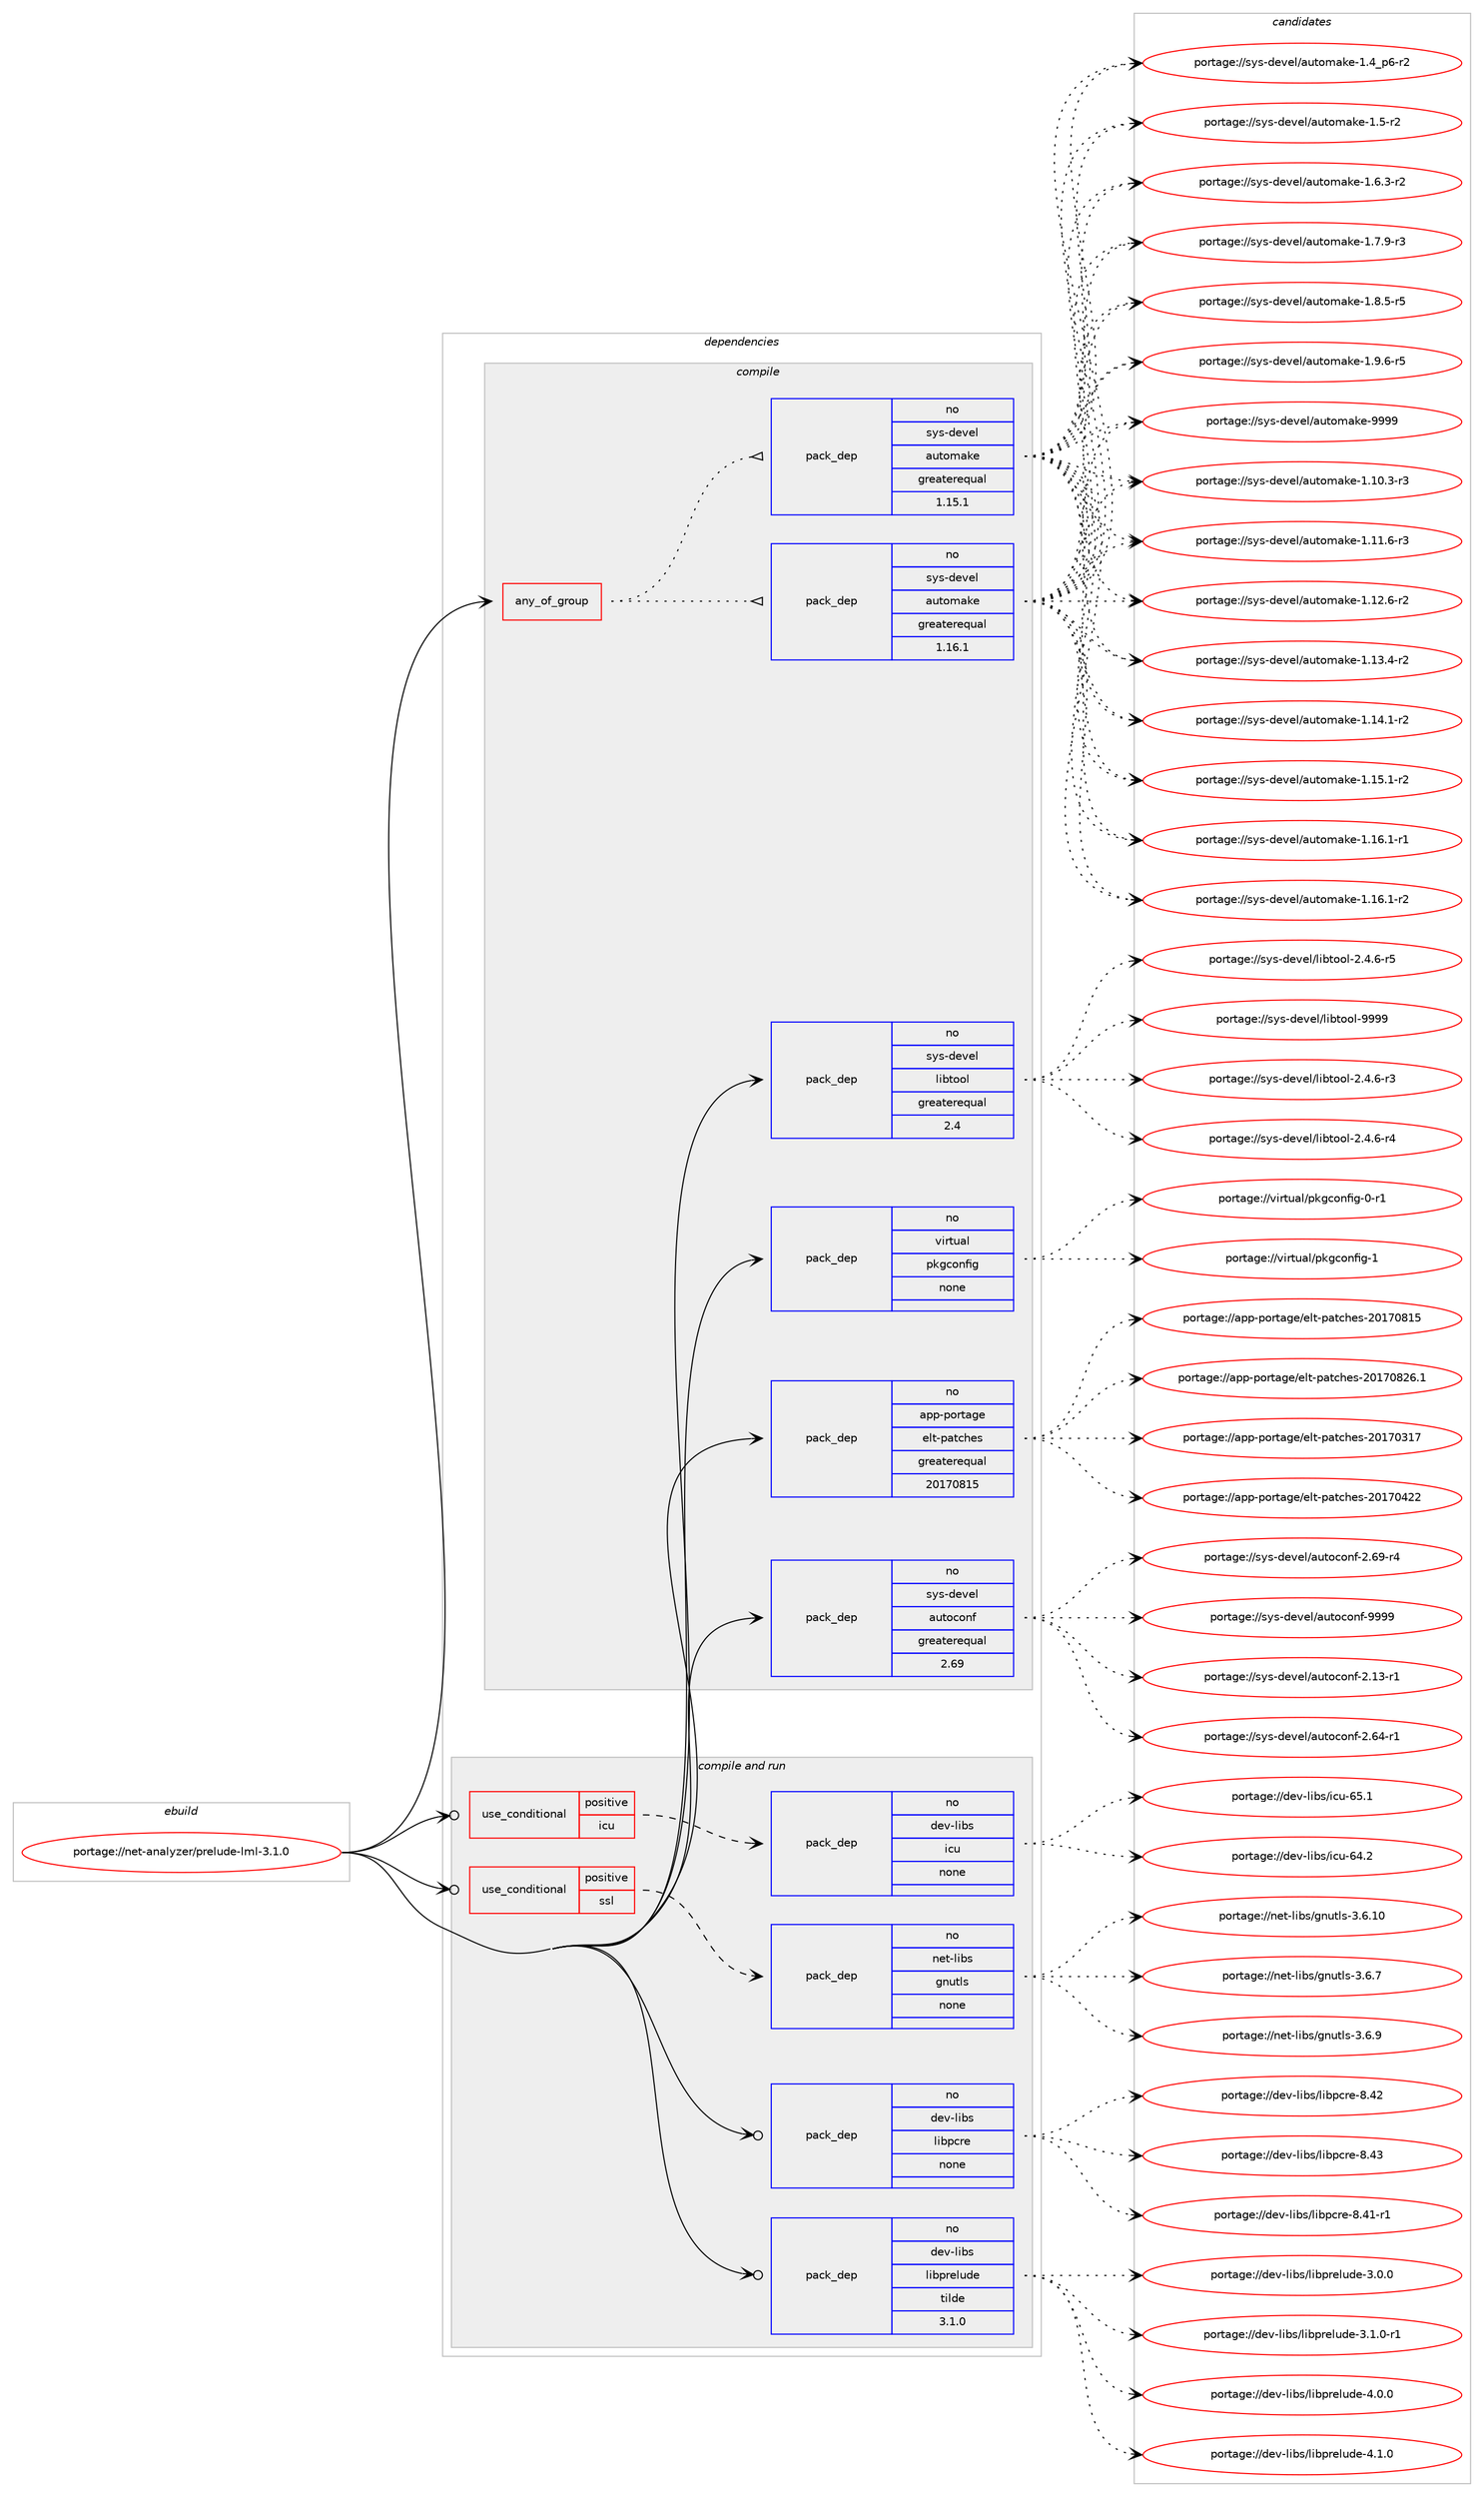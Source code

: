 digraph prolog {

# *************
# Graph options
# *************

newrank=true;
concentrate=true;
compound=true;
graph [rankdir=LR,fontname=Helvetica,fontsize=10,ranksep=1.5];#, ranksep=2.5, nodesep=0.2];
edge  [arrowhead=vee];
node  [fontname=Helvetica,fontsize=10];

# **********
# The ebuild
# **********

subgraph cluster_leftcol {
color=gray;
rank=same;
label=<<i>ebuild</i>>;
id [label="portage://net-analyzer/prelude-lml-3.1.0", color=red, width=4, href="../net-analyzer/prelude-lml-3.1.0.svg"];
}

# ****************
# The dependencies
# ****************

subgraph cluster_midcol {
color=gray;
label=<<i>dependencies</i>>;
subgraph cluster_compile {
fillcolor="#eeeeee";
style=filled;
label=<<i>compile</i>>;
subgraph any5588 {
dependency348291 [label=<<TABLE BORDER="0" CELLBORDER="1" CELLSPACING="0" CELLPADDING="4"><TR><TD CELLPADDING="10">any_of_group</TD></TR></TABLE>>, shape=none, color=red];subgraph pack255730 {
dependency348292 [label=<<TABLE BORDER="0" CELLBORDER="1" CELLSPACING="0" CELLPADDING="4" WIDTH="220"><TR><TD ROWSPAN="6" CELLPADDING="30">pack_dep</TD></TR><TR><TD WIDTH="110">no</TD></TR><TR><TD>sys-devel</TD></TR><TR><TD>automake</TD></TR><TR><TD>greaterequal</TD></TR><TR><TD>1.16.1</TD></TR></TABLE>>, shape=none, color=blue];
}
dependency348291:e -> dependency348292:w [weight=20,style="dotted",arrowhead="oinv"];
subgraph pack255731 {
dependency348293 [label=<<TABLE BORDER="0" CELLBORDER="1" CELLSPACING="0" CELLPADDING="4" WIDTH="220"><TR><TD ROWSPAN="6" CELLPADDING="30">pack_dep</TD></TR><TR><TD WIDTH="110">no</TD></TR><TR><TD>sys-devel</TD></TR><TR><TD>automake</TD></TR><TR><TD>greaterequal</TD></TR><TR><TD>1.15.1</TD></TR></TABLE>>, shape=none, color=blue];
}
dependency348291:e -> dependency348293:w [weight=20,style="dotted",arrowhead="oinv"];
}
id:e -> dependency348291:w [weight=20,style="solid",arrowhead="vee"];
subgraph pack255732 {
dependency348294 [label=<<TABLE BORDER="0" CELLBORDER="1" CELLSPACING="0" CELLPADDING="4" WIDTH="220"><TR><TD ROWSPAN="6" CELLPADDING="30">pack_dep</TD></TR><TR><TD WIDTH="110">no</TD></TR><TR><TD>app-portage</TD></TR><TR><TD>elt-patches</TD></TR><TR><TD>greaterequal</TD></TR><TR><TD>20170815</TD></TR></TABLE>>, shape=none, color=blue];
}
id:e -> dependency348294:w [weight=20,style="solid",arrowhead="vee"];
subgraph pack255733 {
dependency348295 [label=<<TABLE BORDER="0" CELLBORDER="1" CELLSPACING="0" CELLPADDING="4" WIDTH="220"><TR><TD ROWSPAN="6" CELLPADDING="30">pack_dep</TD></TR><TR><TD WIDTH="110">no</TD></TR><TR><TD>sys-devel</TD></TR><TR><TD>autoconf</TD></TR><TR><TD>greaterequal</TD></TR><TR><TD>2.69</TD></TR></TABLE>>, shape=none, color=blue];
}
id:e -> dependency348295:w [weight=20,style="solid",arrowhead="vee"];
subgraph pack255734 {
dependency348296 [label=<<TABLE BORDER="0" CELLBORDER="1" CELLSPACING="0" CELLPADDING="4" WIDTH="220"><TR><TD ROWSPAN="6" CELLPADDING="30">pack_dep</TD></TR><TR><TD WIDTH="110">no</TD></TR><TR><TD>sys-devel</TD></TR><TR><TD>libtool</TD></TR><TR><TD>greaterequal</TD></TR><TR><TD>2.4</TD></TR></TABLE>>, shape=none, color=blue];
}
id:e -> dependency348296:w [weight=20,style="solid",arrowhead="vee"];
subgraph pack255735 {
dependency348297 [label=<<TABLE BORDER="0" CELLBORDER="1" CELLSPACING="0" CELLPADDING="4" WIDTH="220"><TR><TD ROWSPAN="6" CELLPADDING="30">pack_dep</TD></TR><TR><TD WIDTH="110">no</TD></TR><TR><TD>virtual</TD></TR><TR><TD>pkgconfig</TD></TR><TR><TD>none</TD></TR><TR><TD></TD></TR></TABLE>>, shape=none, color=blue];
}
id:e -> dependency348297:w [weight=20,style="solid",arrowhead="vee"];
}
subgraph cluster_compileandrun {
fillcolor="#eeeeee";
style=filled;
label=<<i>compile and run</i>>;
subgraph cond86828 {
dependency348298 [label=<<TABLE BORDER="0" CELLBORDER="1" CELLSPACING="0" CELLPADDING="4"><TR><TD ROWSPAN="3" CELLPADDING="10">use_conditional</TD></TR><TR><TD>positive</TD></TR><TR><TD>icu</TD></TR></TABLE>>, shape=none, color=red];
subgraph pack255736 {
dependency348299 [label=<<TABLE BORDER="0" CELLBORDER="1" CELLSPACING="0" CELLPADDING="4" WIDTH="220"><TR><TD ROWSPAN="6" CELLPADDING="30">pack_dep</TD></TR><TR><TD WIDTH="110">no</TD></TR><TR><TD>dev-libs</TD></TR><TR><TD>icu</TD></TR><TR><TD>none</TD></TR><TR><TD></TD></TR></TABLE>>, shape=none, color=blue];
}
dependency348298:e -> dependency348299:w [weight=20,style="dashed",arrowhead="vee"];
}
id:e -> dependency348298:w [weight=20,style="solid",arrowhead="odotvee"];
subgraph cond86829 {
dependency348300 [label=<<TABLE BORDER="0" CELLBORDER="1" CELLSPACING="0" CELLPADDING="4"><TR><TD ROWSPAN="3" CELLPADDING="10">use_conditional</TD></TR><TR><TD>positive</TD></TR><TR><TD>ssl</TD></TR></TABLE>>, shape=none, color=red];
subgraph pack255737 {
dependency348301 [label=<<TABLE BORDER="0" CELLBORDER="1" CELLSPACING="0" CELLPADDING="4" WIDTH="220"><TR><TD ROWSPAN="6" CELLPADDING="30">pack_dep</TD></TR><TR><TD WIDTH="110">no</TD></TR><TR><TD>net-libs</TD></TR><TR><TD>gnutls</TD></TR><TR><TD>none</TD></TR><TR><TD></TD></TR></TABLE>>, shape=none, color=blue];
}
dependency348300:e -> dependency348301:w [weight=20,style="dashed",arrowhead="vee"];
}
id:e -> dependency348300:w [weight=20,style="solid",arrowhead="odotvee"];
subgraph pack255738 {
dependency348302 [label=<<TABLE BORDER="0" CELLBORDER="1" CELLSPACING="0" CELLPADDING="4" WIDTH="220"><TR><TD ROWSPAN="6" CELLPADDING="30">pack_dep</TD></TR><TR><TD WIDTH="110">no</TD></TR><TR><TD>dev-libs</TD></TR><TR><TD>libpcre</TD></TR><TR><TD>none</TD></TR><TR><TD></TD></TR></TABLE>>, shape=none, color=blue];
}
id:e -> dependency348302:w [weight=20,style="solid",arrowhead="odotvee"];
subgraph pack255739 {
dependency348303 [label=<<TABLE BORDER="0" CELLBORDER="1" CELLSPACING="0" CELLPADDING="4" WIDTH="220"><TR><TD ROWSPAN="6" CELLPADDING="30">pack_dep</TD></TR><TR><TD WIDTH="110">no</TD></TR><TR><TD>dev-libs</TD></TR><TR><TD>libprelude</TD></TR><TR><TD>tilde</TD></TR><TR><TD>3.1.0</TD></TR></TABLE>>, shape=none, color=blue];
}
id:e -> dependency348303:w [weight=20,style="solid",arrowhead="odotvee"];
}
subgraph cluster_run {
fillcolor="#eeeeee";
style=filled;
label=<<i>run</i>>;
}
}

# **************
# The candidates
# **************

subgraph cluster_choices {
rank=same;
color=gray;
label=<<i>candidates</i>>;

subgraph choice255730 {
color=black;
nodesep=1;
choiceportage11512111545100101118101108479711711611110997107101454946494846514511451 [label="portage://sys-devel/automake-1.10.3-r3", color=red, width=4,href="../sys-devel/automake-1.10.3-r3.svg"];
choiceportage11512111545100101118101108479711711611110997107101454946494946544511451 [label="portage://sys-devel/automake-1.11.6-r3", color=red, width=4,href="../sys-devel/automake-1.11.6-r3.svg"];
choiceportage11512111545100101118101108479711711611110997107101454946495046544511450 [label="portage://sys-devel/automake-1.12.6-r2", color=red, width=4,href="../sys-devel/automake-1.12.6-r2.svg"];
choiceportage11512111545100101118101108479711711611110997107101454946495146524511450 [label="portage://sys-devel/automake-1.13.4-r2", color=red, width=4,href="../sys-devel/automake-1.13.4-r2.svg"];
choiceportage11512111545100101118101108479711711611110997107101454946495246494511450 [label="portage://sys-devel/automake-1.14.1-r2", color=red, width=4,href="../sys-devel/automake-1.14.1-r2.svg"];
choiceportage11512111545100101118101108479711711611110997107101454946495346494511450 [label="portage://sys-devel/automake-1.15.1-r2", color=red, width=4,href="../sys-devel/automake-1.15.1-r2.svg"];
choiceportage11512111545100101118101108479711711611110997107101454946495446494511449 [label="portage://sys-devel/automake-1.16.1-r1", color=red, width=4,href="../sys-devel/automake-1.16.1-r1.svg"];
choiceportage11512111545100101118101108479711711611110997107101454946495446494511450 [label="portage://sys-devel/automake-1.16.1-r2", color=red, width=4,href="../sys-devel/automake-1.16.1-r2.svg"];
choiceportage115121115451001011181011084797117116111109971071014549465295112544511450 [label="portage://sys-devel/automake-1.4_p6-r2", color=red, width=4,href="../sys-devel/automake-1.4_p6-r2.svg"];
choiceportage11512111545100101118101108479711711611110997107101454946534511450 [label="portage://sys-devel/automake-1.5-r2", color=red, width=4,href="../sys-devel/automake-1.5-r2.svg"];
choiceportage115121115451001011181011084797117116111109971071014549465446514511450 [label="portage://sys-devel/automake-1.6.3-r2", color=red, width=4,href="../sys-devel/automake-1.6.3-r2.svg"];
choiceportage115121115451001011181011084797117116111109971071014549465546574511451 [label="portage://sys-devel/automake-1.7.9-r3", color=red, width=4,href="../sys-devel/automake-1.7.9-r3.svg"];
choiceportage115121115451001011181011084797117116111109971071014549465646534511453 [label="portage://sys-devel/automake-1.8.5-r5", color=red, width=4,href="../sys-devel/automake-1.8.5-r5.svg"];
choiceportage115121115451001011181011084797117116111109971071014549465746544511453 [label="portage://sys-devel/automake-1.9.6-r5", color=red, width=4,href="../sys-devel/automake-1.9.6-r5.svg"];
choiceportage115121115451001011181011084797117116111109971071014557575757 [label="portage://sys-devel/automake-9999", color=red, width=4,href="../sys-devel/automake-9999.svg"];
dependency348292:e -> choiceportage11512111545100101118101108479711711611110997107101454946494846514511451:w [style=dotted,weight="100"];
dependency348292:e -> choiceportage11512111545100101118101108479711711611110997107101454946494946544511451:w [style=dotted,weight="100"];
dependency348292:e -> choiceportage11512111545100101118101108479711711611110997107101454946495046544511450:w [style=dotted,weight="100"];
dependency348292:e -> choiceportage11512111545100101118101108479711711611110997107101454946495146524511450:w [style=dotted,weight="100"];
dependency348292:e -> choiceportage11512111545100101118101108479711711611110997107101454946495246494511450:w [style=dotted,weight="100"];
dependency348292:e -> choiceportage11512111545100101118101108479711711611110997107101454946495346494511450:w [style=dotted,weight="100"];
dependency348292:e -> choiceportage11512111545100101118101108479711711611110997107101454946495446494511449:w [style=dotted,weight="100"];
dependency348292:e -> choiceportage11512111545100101118101108479711711611110997107101454946495446494511450:w [style=dotted,weight="100"];
dependency348292:e -> choiceportage115121115451001011181011084797117116111109971071014549465295112544511450:w [style=dotted,weight="100"];
dependency348292:e -> choiceportage11512111545100101118101108479711711611110997107101454946534511450:w [style=dotted,weight="100"];
dependency348292:e -> choiceportage115121115451001011181011084797117116111109971071014549465446514511450:w [style=dotted,weight="100"];
dependency348292:e -> choiceportage115121115451001011181011084797117116111109971071014549465546574511451:w [style=dotted,weight="100"];
dependency348292:e -> choiceportage115121115451001011181011084797117116111109971071014549465646534511453:w [style=dotted,weight="100"];
dependency348292:e -> choiceportage115121115451001011181011084797117116111109971071014549465746544511453:w [style=dotted,weight="100"];
dependency348292:e -> choiceportage115121115451001011181011084797117116111109971071014557575757:w [style=dotted,weight="100"];
}
subgraph choice255731 {
color=black;
nodesep=1;
choiceportage11512111545100101118101108479711711611110997107101454946494846514511451 [label="portage://sys-devel/automake-1.10.3-r3", color=red, width=4,href="../sys-devel/automake-1.10.3-r3.svg"];
choiceportage11512111545100101118101108479711711611110997107101454946494946544511451 [label="portage://sys-devel/automake-1.11.6-r3", color=red, width=4,href="../sys-devel/automake-1.11.6-r3.svg"];
choiceportage11512111545100101118101108479711711611110997107101454946495046544511450 [label="portage://sys-devel/automake-1.12.6-r2", color=red, width=4,href="../sys-devel/automake-1.12.6-r2.svg"];
choiceportage11512111545100101118101108479711711611110997107101454946495146524511450 [label="portage://sys-devel/automake-1.13.4-r2", color=red, width=4,href="../sys-devel/automake-1.13.4-r2.svg"];
choiceportage11512111545100101118101108479711711611110997107101454946495246494511450 [label="portage://sys-devel/automake-1.14.1-r2", color=red, width=4,href="../sys-devel/automake-1.14.1-r2.svg"];
choiceportage11512111545100101118101108479711711611110997107101454946495346494511450 [label="portage://sys-devel/automake-1.15.1-r2", color=red, width=4,href="../sys-devel/automake-1.15.1-r2.svg"];
choiceportage11512111545100101118101108479711711611110997107101454946495446494511449 [label="portage://sys-devel/automake-1.16.1-r1", color=red, width=4,href="../sys-devel/automake-1.16.1-r1.svg"];
choiceportage11512111545100101118101108479711711611110997107101454946495446494511450 [label="portage://sys-devel/automake-1.16.1-r2", color=red, width=4,href="../sys-devel/automake-1.16.1-r2.svg"];
choiceportage115121115451001011181011084797117116111109971071014549465295112544511450 [label="portage://sys-devel/automake-1.4_p6-r2", color=red, width=4,href="../sys-devel/automake-1.4_p6-r2.svg"];
choiceportage11512111545100101118101108479711711611110997107101454946534511450 [label="portage://sys-devel/automake-1.5-r2", color=red, width=4,href="../sys-devel/automake-1.5-r2.svg"];
choiceportage115121115451001011181011084797117116111109971071014549465446514511450 [label="portage://sys-devel/automake-1.6.3-r2", color=red, width=4,href="../sys-devel/automake-1.6.3-r2.svg"];
choiceportage115121115451001011181011084797117116111109971071014549465546574511451 [label="portage://sys-devel/automake-1.7.9-r3", color=red, width=4,href="../sys-devel/automake-1.7.9-r3.svg"];
choiceportage115121115451001011181011084797117116111109971071014549465646534511453 [label="portage://sys-devel/automake-1.8.5-r5", color=red, width=4,href="../sys-devel/automake-1.8.5-r5.svg"];
choiceportage115121115451001011181011084797117116111109971071014549465746544511453 [label="portage://sys-devel/automake-1.9.6-r5", color=red, width=4,href="../sys-devel/automake-1.9.6-r5.svg"];
choiceportage115121115451001011181011084797117116111109971071014557575757 [label="portage://sys-devel/automake-9999", color=red, width=4,href="../sys-devel/automake-9999.svg"];
dependency348293:e -> choiceportage11512111545100101118101108479711711611110997107101454946494846514511451:w [style=dotted,weight="100"];
dependency348293:e -> choiceportage11512111545100101118101108479711711611110997107101454946494946544511451:w [style=dotted,weight="100"];
dependency348293:e -> choiceportage11512111545100101118101108479711711611110997107101454946495046544511450:w [style=dotted,weight="100"];
dependency348293:e -> choiceportage11512111545100101118101108479711711611110997107101454946495146524511450:w [style=dotted,weight="100"];
dependency348293:e -> choiceportage11512111545100101118101108479711711611110997107101454946495246494511450:w [style=dotted,weight="100"];
dependency348293:e -> choiceportage11512111545100101118101108479711711611110997107101454946495346494511450:w [style=dotted,weight="100"];
dependency348293:e -> choiceportage11512111545100101118101108479711711611110997107101454946495446494511449:w [style=dotted,weight="100"];
dependency348293:e -> choiceportage11512111545100101118101108479711711611110997107101454946495446494511450:w [style=dotted,weight="100"];
dependency348293:e -> choiceportage115121115451001011181011084797117116111109971071014549465295112544511450:w [style=dotted,weight="100"];
dependency348293:e -> choiceportage11512111545100101118101108479711711611110997107101454946534511450:w [style=dotted,weight="100"];
dependency348293:e -> choiceportage115121115451001011181011084797117116111109971071014549465446514511450:w [style=dotted,weight="100"];
dependency348293:e -> choiceportage115121115451001011181011084797117116111109971071014549465546574511451:w [style=dotted,weight="100"];
dependency348293:e -> choiceportage115121115451001011181011084797117116111109971071014549465646534511453:w [style=dotted,weight="100"];
dependency348293:e -> choiceportage115121115451001011181011084797117116111109971071014549465746544511453:w [style=dotted,weight="100"];
dependency348293:e -> choiceportage115121115451001011181011084797117116111109971071014557575757:w [style=dotted,weight="100"];
}
subgraph choice255732 {
color=black;
nodesep=1;
choiceportage97112112451121111141169710310147101108116451129711699104101115455048495548514955 [label="portage://app-portage/elt-patches-20170317", color=red, width=4,href="../app-portage/elt-patches-20170317.svg"];
choiceportage97112112451121111141169710310147101108116451129711699104101115455048495548525050 [label="portage://app-portage/elt-patches-20170422", color=red, width=4,href="../app-portage/elt-patches-20170422.svg"];
choiceportage97112112451121111141169710310147101108116451129711699104101115455048495548564953 [label="portage://app-portage/elt-patches-20170815", color=red, width=4,href="../app-portage/elt-patches-20170815.svg"];
choiceportage971121124511211111411697103101471011081164511297116991041011154550484955485650544649 [label="portage://app-portage/elt-patches-20170826.1", color=red, width=4,href="../app-portage/elt-patches-20170826.1.svg"];
dependency348294:e -> choiceportage97112112451121111141169710310147101108116451129711699104101115455048495548514955:w [style=dotted,weight="100"];
dependency348294:e -> choiceportage97112112451121111141169710310147101108116451129711699104101115455048495548525050:w [style=dotted,weight="100"];
dependency348294:e -> choiceportage97112112451121111141169710310147101108116451129711699104101115455048495548564953:w [style=dotted,weight="100"];
dependency348294:e -> choiceportage971121124511211111411697103101471011081164511297116991041011154550484955485650544649:w [style=dotted,weight="100"];
}
subgraph choice255733 {
color=black;
nodesep=1;
choiceportage1151211154510010111810110847971171161119911111010245504649514511449 [label="portage://sys-devel/autoconf-2.13-r1", color=red, width=4,href="../sys-devel/autoconf-2.13-r1.svg"];
choiceportage1151211154510010111810110847971171161119911111010245504654524511449 [label="portage://sys-devel/autoconf-2.64-r1", color=red, width=4,href="../sys-devel/autoconf-2.64-r1.svg"];
choiceportage1151211154510010111810110847971171161119911111010245504654574511452 [label="portage://sys-devel/autoconf-2.69-r4", color=red, width=4,href="../sys-devel/autoconf-2.69-r4.svg"];
choiceportage115121115451001011181011084797117116111991111101024557575757 [label="portage://sys-devel/autoconf-9999", color=red, width=4,href="../sys-devel/autoconf-9999.svg"];
dependency348295:e -> choiceportage1151211154510010111810110847971171161119911111010245504649514511449:w [style=dotted,weight="100"];
dependency348295:e -> choiceportage1151211154510010111810110847971171161119911111010245504654524511449:w [style=dotted,weight="100"];
dependency348295:e -> choiceportage1151211154510010111810110847971171161119911111010245504654574511452:w [style=dotted,weight="100"];
dependency348295:e -> choiceportage115121115451001011181011084797117116111991111101024557575757:w [style=dotted,weight="100"];
}
subgraph choice255734 {
color=black;
nodesep=1;
choiceportage1151211154510010111810110847108105981161111111084550465246544511451 [label="portage://sys-devel/libtool-2.4.6-r3", color=red, width=4,href="../sys-devel/libtool-2.4.6-r3.svg"];
choiceportage1151211154510010111810110847108105981161111111084550465246544511452 [label="portage://sys-devel/libtool-2.4.6-r4", color=red, width=4,href="../sys-devel/libtool-2.4.6-r4.svg"];
choiceportage1151211154510010111810110847108105981161111111084550465246544511453 [label="portage://sys-devel/libtool-2.4.6-r5", color=red, width=4,href="../sys-devel/libtool-2.4.6-r5.svg"];
choiceportage1151211154510010111810110847108105981161111111084557575757 [label="portage://sys-devel/libtool-9999", color=red, width=4,href="../sys-devel/libtool-9999.svg"];
dependency348296:e -> choiceportage1151211154510010111810110847108105981161111111084550465246544511451:w [style=dotted,weight="100"];
dependency348296:e -> choiceportage1151211154510010111810110847108105981161111111084550465246544511452:w [style=dotted,weight="100"];
dependency348296:e -> choiceportage1151211154510010111810110847108105981161111111084550465246544511453:w [style=dotted,weight="100"];
dependency348296:e -> choiceportage1151211154510010111810110847108105981161111111084557575757:w [style=dotted,weight="100"];
}
subgraph choice255735 {
color=black;
nodesep=1;
choiceportage11810511411611797108471121071039911111010210510345484511449 [label="portage://virtual/pkgconfig-0-r1", color=red, width=4,href="../virtual/pkgconfig-0-r1.svg"];
choiceportage1181051141161179710847112107103991111101021051034549 [label="portage://virtual/pkgconfig-1", color=red, width=4,href="../virtual/pkgconfig-1.svg"];
dependency348297:e -> choiceportage11810511411611797108471121071039911111010210510345484511449:w [style=dotted,weight="100"];
dependency348297:e -> choiceportage1181051141161179710847112107103991111101021051034549:w [style=dotted,weight="100"];
}
subgraph choice255736 {
color=black;
nodesep=1;
choiceportage100101118451081059811547105991174554524650 [label="portage://dev-libs/icu-64.2", color=red, width=4,href="../dev-libs/icu-64.2.svg"];
choiceportage100101118451081059811547105991174554534649 [label="portage://dev-libs/icu-65.1", color=red, width=4,href="../dev-libs/icu-65.1.svg"];
dependency348299:e -> choiceportage100101118451081059811547105991174554524650:w [style=dotted,weight="100"];
dependency348299:e -> choiceportage100101118451081059811547105991174554534649:w [style=dotted,weight="100"];
}
subgraph choice255737 {
color=black;
nodesep=1;
choiceportage11010111645108105981154710311011711610811545514654464948 [label="portage://net-libs/gnutls-3.6.10", color=red, width=4,href="../net-libs/gnutls-3.6.10.svg"];
choiceportage110101116451081059811547103110117116108115455146544655 [label="portage://net-libs/gnutls-3.6.7", color=red, width=4,href="../net-libs/gnutls-3.6.7.svg"];
choiceportage110101116451081059811547103110117116108115455146544657 [label="portage://net-libs/gnutls-3.6.9", color=red, width=4,href="../net-libs/gnutls-3.6.9.svg"];
dependency348301:e -> choiceportage11010111645108105981154710311011711610811545514654464948:w [style=dotted,weight="100"];
dependency348301:e -> choiceportage110101116451081059811547103110117116108115455146544655:w [style=dotted,weight="100"];
dependency348301:e -> choiceportage110101116451081059811547103110117116108115455146544657:w [style=dotted,weight="100"];
}
subgraph choice255738 {
color=black;
nodesep=1;
choiceportage100101118451081059811547108105981129911410145564652494511449 [label="portage://dev-libs/libpcre-8.41-r1", color=red, width=4,href="../dev-libs/libpcre-8.41-r1.svg"];
choiceportage10010111845108105981154710810598112991141014556465250 [label="portage://dev-libs/libpcre-8.42", color=red, width=4,href="../dev-libs/libpcre-8.42.svg"];
choiceportage10010111845108105981154710810598112991141014556465251 [label="portage://dev-libs/libpcre-8.43", color=red, width=4,href="../dev-libs/libpcre-8.43.svg"];
dependency348302:e -> choiceportage100101118451081059811547108105981129911410145564652494511449:w [style=dotted,weight="100"];
dependency348302:e -> choiceportage10010111845108105981154710810598112991141014556465250:w [style=dotted,weight="100"];
dependency348302:e -> choiceportage10010111845108105981154710810598112991141014556465251:w [style=dotted,weight="100"];
}
subgraph choice255739 {
color=black;
nodesep=1;
choiceportage10010111845108105981154710810598112114101108117100101455146484648 [label="portage://dev-libs/libprelude-3.0.0", color=red, width=4,href="../dev-libs/libprelude-3.0.0.svg"];
choiceportage100101118451081059811547108105981121141011081171001014551464946484511449 [label="portage://dev-libs/libprelude-3.1.0-r1", color=red, width=4,href="../dev-libs/libprelude-3.1.0-r1.svg"];
choiceportage10010111845108105981154710810598112114101108117100101455246484648 [label="portage://dev-libs/libprelude-4.0.0", color=red, width=4,href="../dev-libs/libprelude-4.0.0.svg"];
choiceportage10010111845108105981154710810598112114101108117100101455246494648 [label="portage://dev-libs/libprelude-4.1.0", color=red, width=4,href="../dev-libs/libprelude-4.1.0.svg"];
dependency348303:e -> choiceportage10010111845108105981154710810598112114101108117100101455146484648:w [style=dotted,weight="100"];
dependency348303:e -> choiceportage100101118451081059811547108105981121141011081171001014551464946484511449:w [style=dotted,weight="100"];
dependency348303:e -> choiceportage10010111845108105981154710810598112114101108117100101455246484648:w [style=dotted,weight="100"];
dependency348303:e -> choiceportage10010111845108105981154710810598112114101108117100101455246494648:w [style=dotted,weight="100"];
}
}

}
